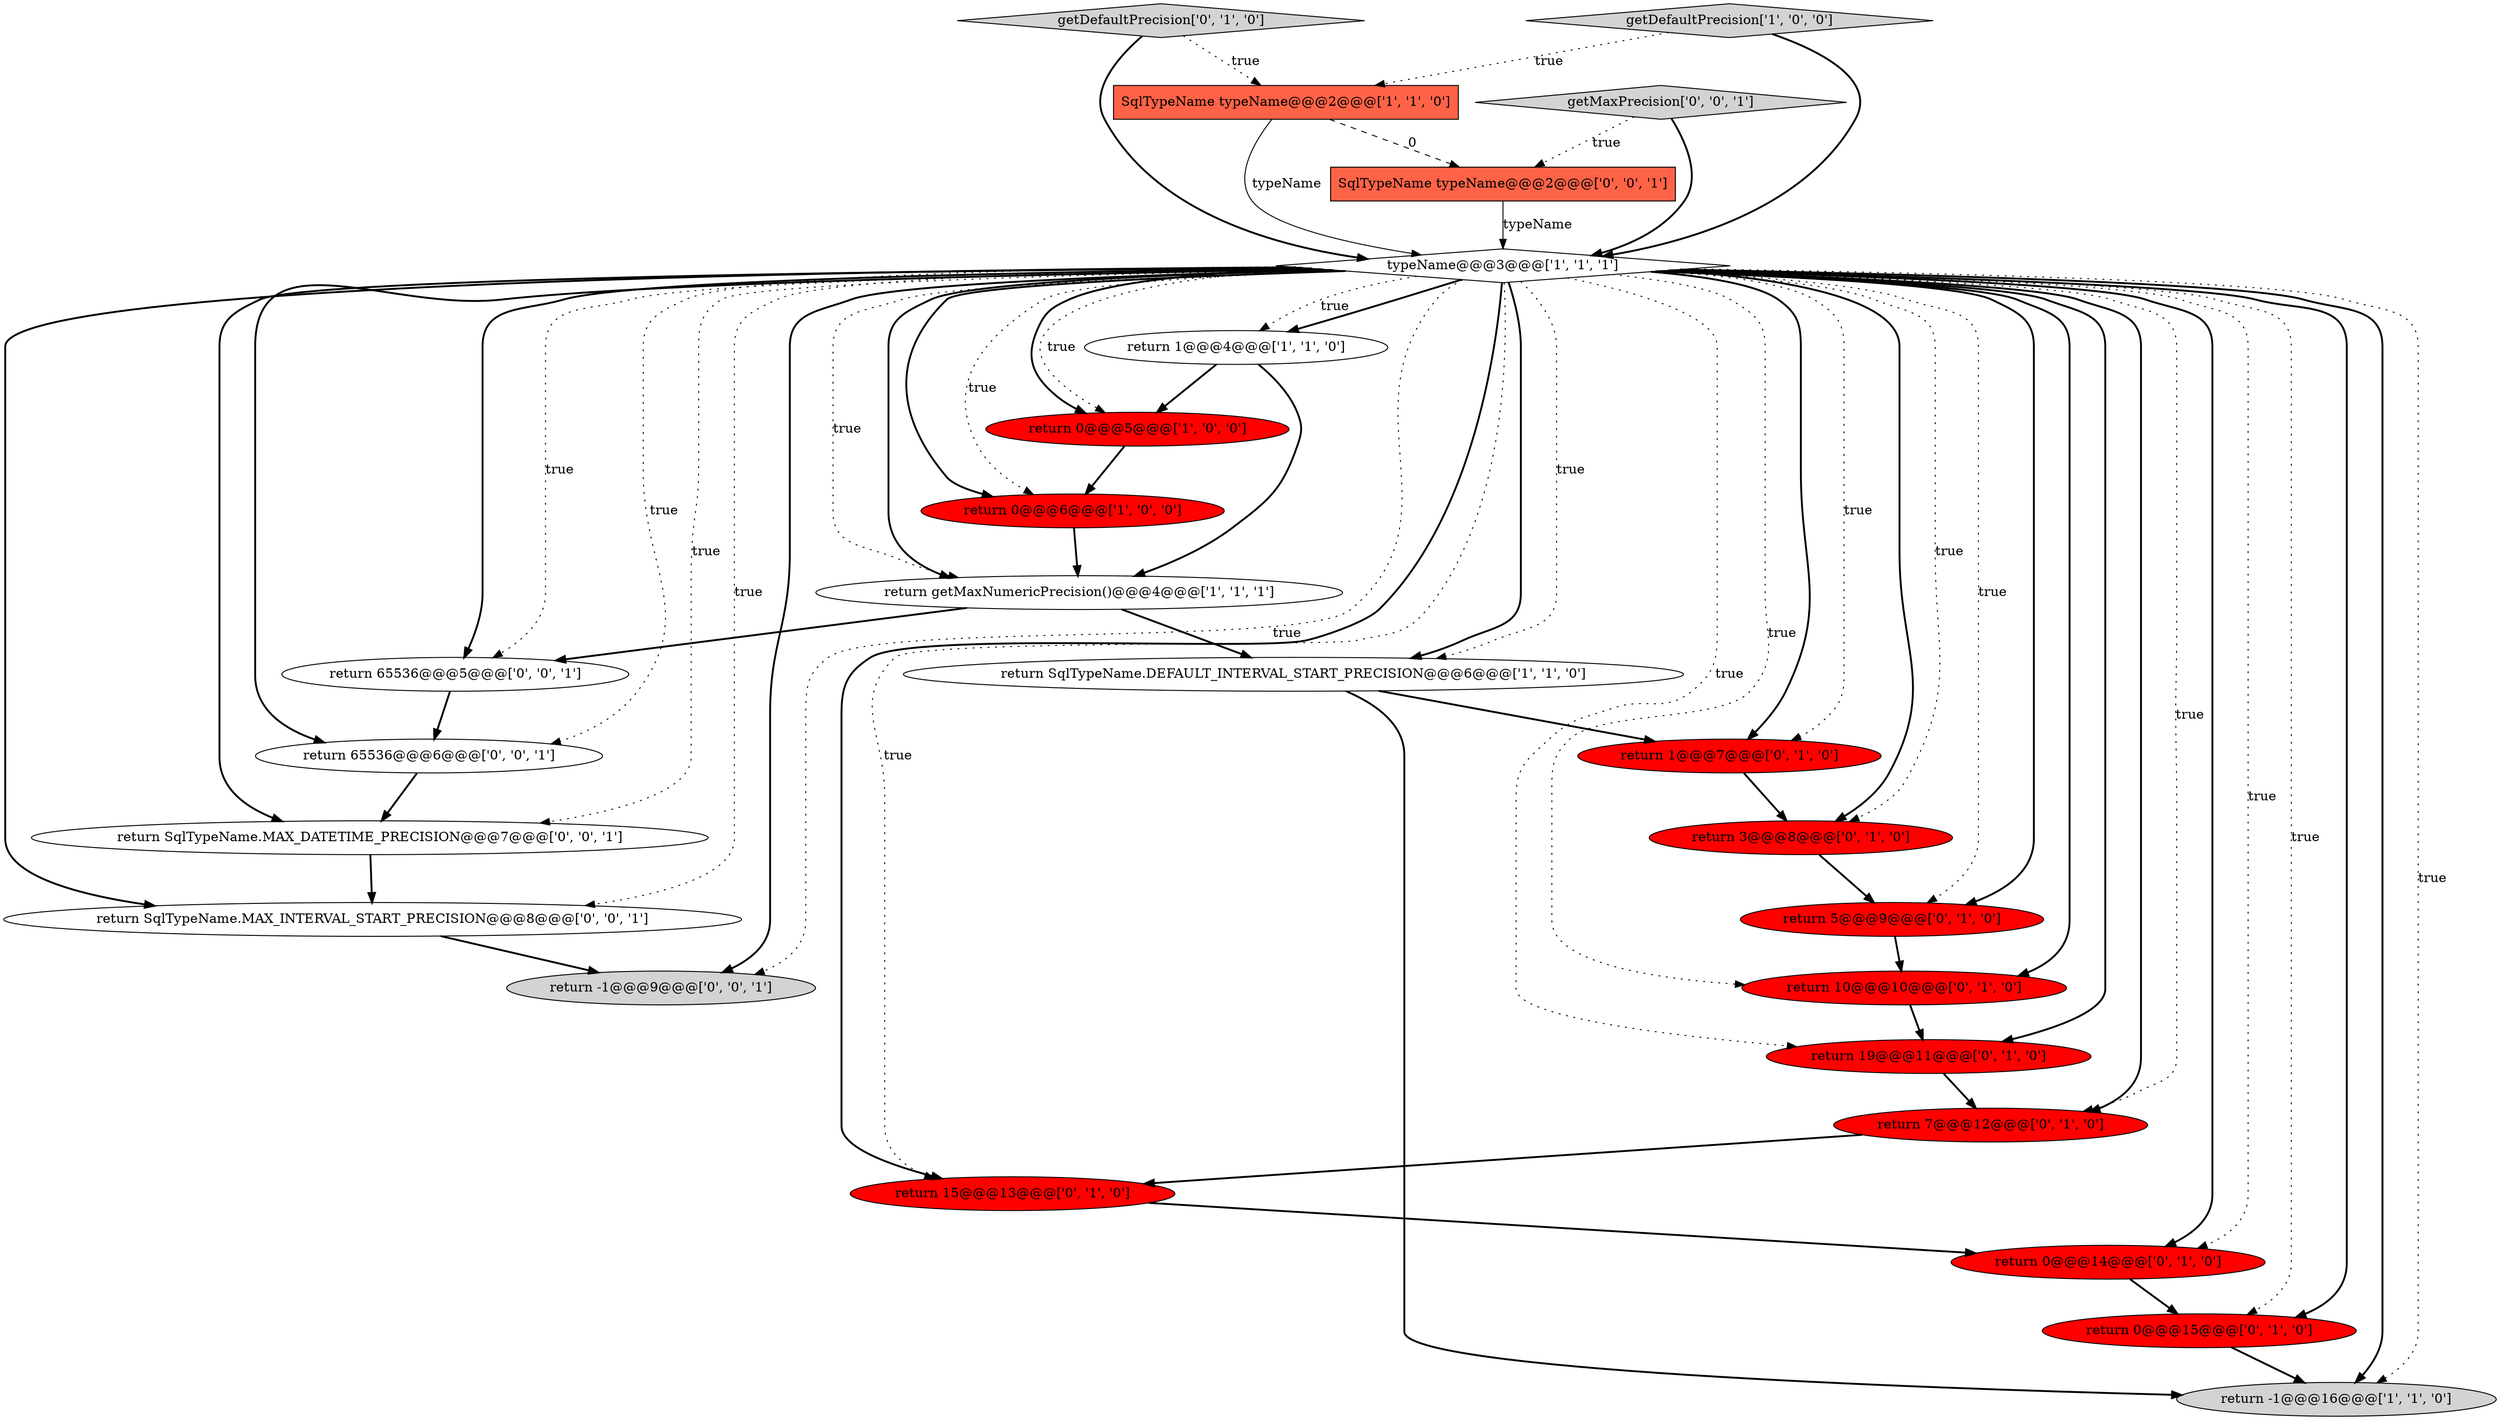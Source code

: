 digraph {
11 [style = filled, label = "return 1@@@7@@@['0', '1', '0']", fillcolor = red, shape = ellipse image = "AAA1AAABBB2BBB"];
21 [style = filled, label = "return 65536@@@5@@@['0', '0', '1']", fillcolor = white, shape = ellipse image = "AAA0AAABBB3BBB"];
16 [style = filled, label = "return 15@@@13@@@['0', '1', '0']", fillcolor = red, shape = ellipse image = "AAA1AAABBB2BBB"];
19 [style = filled, label = "return SqlTypeName.MAX_DATETIME_PRECISION@@@7@@@['0', '0', '1']", fillcolor = white, shape = ellipse image = "AAA0AAABBB3BBB"];
24 [style = filled, label = "return -1@@@9@@@['0', '0', '1']", fillcolor = lightgray, shape = ellipse image = "AAA0AAABBB3BBB"];
13 [style = filled, label = "return 0@@@14@@@['0', '1', '0']", fillcolor = red, shape = ellipse image = "AAA1AAABBB2BBB"];
8 [style = filled, label = "return getMaxNumericPrecision()@@@4@@@['1', '1', '1']", fillcolor = white, shape = ellipse image = "AAA0AAABBB1BBB"];
12 [style = filled, label = "getDefaultPrecision['0', '1', '0']", fillcolor = lightgray, shape = diamond image = "AAA0AAABBB2BBB"];
1 [style = filled, label = "getDefaultPrecision['1', '0', '0']", fillcolor = lightgray, shape = diamond image = "AAA0AAABBB1BBB"];
0 [style = filled, label = "return 0@@@5@@@['1', '0', '0']", fillcolor = red, shape = ellipse image = "AAA1AAABBB1BBB"];
25 [style = filled, label = "getMaxPrecision['0', '0', '1']", fillcolor = lightgray, shape = diamond image = "AAA0AAABBB3BBB"];
7 [style = filled, label = "SqlTypeName typeName@@@2@@@['1', '1', '0']", fillcolor = tomato, shape = box image = "AAA0AAABBB1BBB"];
10 [style = filled, label = "return 7@@@12@@@['0', '1', '0']", fillcolor = red, shape = ellipse image = "AAA1AAABBB2BBB"];
2 [style = filled, label = "typeName@@@3@@@['1', '1', '1']", fillcolor = white, shape = diamond image = "AAA0AAABBB1BBB"];
17 [style = filled, label = "return 10@@@10@@@['0', '1', '0']", fillcolor = red, shape = ellipse image = "AAA1AAABBB2BBB"];
23 [style = filled, label = "SqlTypeName typeName@@@2@@@['0', '0', '1']", fillcolor = tomato, shape = box image = "AAA0AAABBB3BBB"];
3 [style = filled, label = "return 1@@@4@@@['1', '1', '0']", fillcolor = white, shape = ellipse image = "AAA0AAABBB1BBB"];
18 [style = filled, label = "return 5@@@9@@@['0', '1', '0']", fillcolor = red, shape = ellipse image = "AAA1AAABBB2BBB"];
20 [style = filled, label = "return 65536@@@6@@@['0', '0', '1']", fillcolor = white, shape = ellipse image = "AAA0AAABBB3BBB"];
6 [style = filled, label = "return SqlTypeName.DEFAULT_INTERVAL_START_PRECISION@@@6@@@['1', '1', '0']", fillcolor = white, shape = ellipse image = "AAA0AAABBB1BBB"];
9 [style = filled, label = "return 19@@@11@@@['0', '1', '0']", fillcolor = red, shape = ellipse image = "AAA1AAABBB2BBB"];
15 [style = filled, label = "return 0@@@15@@@['0', '1', '0']", fillcolor = red, shape = ellipse image = "AAA1AAABBB2BBB"];
14 [style = filled, label = "return 3@@@8@@@['0', '1', '0']", fillcolor = red, shape = ellipse image = "AAA1AAABBB2BBB"];
5 [style = filled, label = "return 0@@@6@@@['1', '0', '0']", fillcolor = red, shape = ellipse image = "AAA1AAABBB1BBB"];
4 [style = filled, label = "return -1@@@16@@@['1', '1', '0']", fillcolor = lightgray, shape = ellipse image = "AAA0AAABBB1BBB"];
22 [style = filled, label = "return SqlTypeName.MAX_INTERVAL_START_PRECISION@@@8@@@['0', '0', '1']", fillcolor = white, shape = ellipse image = "AAA0AAABBB3BBB"];
2->3 [style = dotted, label="true"];
2->20 [style = dotted, label="true"];
2->17 [style = bold, label=""];
5->8 [style = bold, label=""];
16->13 [style = bold, label=""];
2->5 [style = bold, label=""];
2->20 [style = bold, label=""];
2->0 [style = dotted, label="true"];
2->19 [style = bold, label=""];
7->23 [style = dashed, label="0"];
2->22 [style = dotted, label="true"];
11->14 [style = bold, label=""];
2->6 [style = bold, label=""];
2->24 [style = dotted, label="true"];
2->3 [style = bold, label=""];
2->17 [style = dotted, label="true"];
17->9 [style = bold, label=""];
2->15 [style = dotted, label="true"];
18->17 [style = bold, label=""];
2->18 [style = bold, label=""];
8->6 [style = bold, label=""];
2->21 [style = dotted, label="true"];
2->9 [style = bold, label=""];
9->10 [style = bold, label=""];
2->10 [style = bold, label=""];
2->18 [style = dotted, label="true"];
2->4 [style = bold, label=""];
25->2 [style = bold, label=""];
3->0 [style = bold, label=""];
2->13 [style = bold, label=""];
2->11 [style = dotted, label="true"];
1->7 [style = dotted, label="true"];
2->19 [style = dotted, label="true"];
6->4 [style = bold, label=""];
12->2 [style = bold, label=""];
2->0 [style = bold, label=""];
21->20 [style = bold, label=""];
2->9 [style = dotted, label="true"];
10->16 [style = bold, label=""];
23->2 [style = solid, label="typeName"];
2->6 [style = dotted, label="true"];
2->21 [style = bold, label=""];
3->8 [style = bold, label=""];
6->11 [style = bold, label=""];
0->5 [style = bold, label=""];
2->4 [style = dotted, label="true"];
2->14 [style = bold, label=""];
2->15 [style = bold, label=""];
15->4 [style = bold, label=""];
8->21 [style = bold, label=""];
2->14 [style = dotted, label="true"];
14->18 [style = bold, label=""];
1->2 [style = bold, label=""];
13->15 [style = bold, label=""];
25->23 [style = dotted, label="true"];
22->24 [style = bold, label=""];
2->24 [style = bold, label=""];
7->2 [style = solid, label="typeName"];
2->5 [style = dotted, label="true"];
12->7 [style = dotted, label="true"];
2->22 [style = bold, label=""];
20->19 [style = bold, label=""];
19->22 [style = bold, label=""];
2->11 [style = bold, label=""];
2->8 [style = bold, label=""];
2->13 [style = dotted, label="true"];
2->8 [style = dotted, label="true"];
2->16 [style = dotted, label="true"];
2->10 [style = dotted, label="true"];
2->16 [style = bold, label=""];
}
